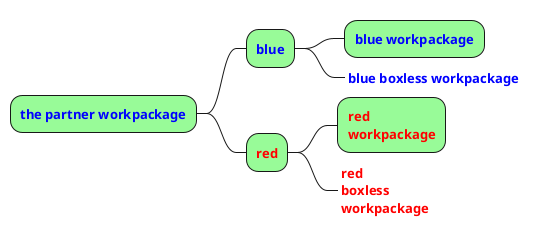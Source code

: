 {
  "sha1": "smrqwvt4ukjw6s7ke4g269hf9f7c39e",
  "insertion": {
    "when": "2024-06-04T17:28:45.243Z",
    "url": "https://forum.plantuml.net/13298/allow-style-on-wbs-boxless-node",
    "user": "plantuml@gmail.com"
  }
}
@startmindmap
<style>
mindmapDiagram {
  FontColor blue
  FontStyle bold  
  FontSize 13

node {
  BackGroundColor palegreen
  LineThickness 1.0
}
  .red {
    FontColor red
    FontStyle bold  
    FontSize 13
    MaximumWidth 40
  }
}
</style>
+ the partner workpackage
++ blue
+++ blue workpackage
+++_ blue boxless workpackage 
++ red <<red>>
+++ red workpackage <<red>>
+++_ red boxless workpackage <<red>>

@endmindmap
